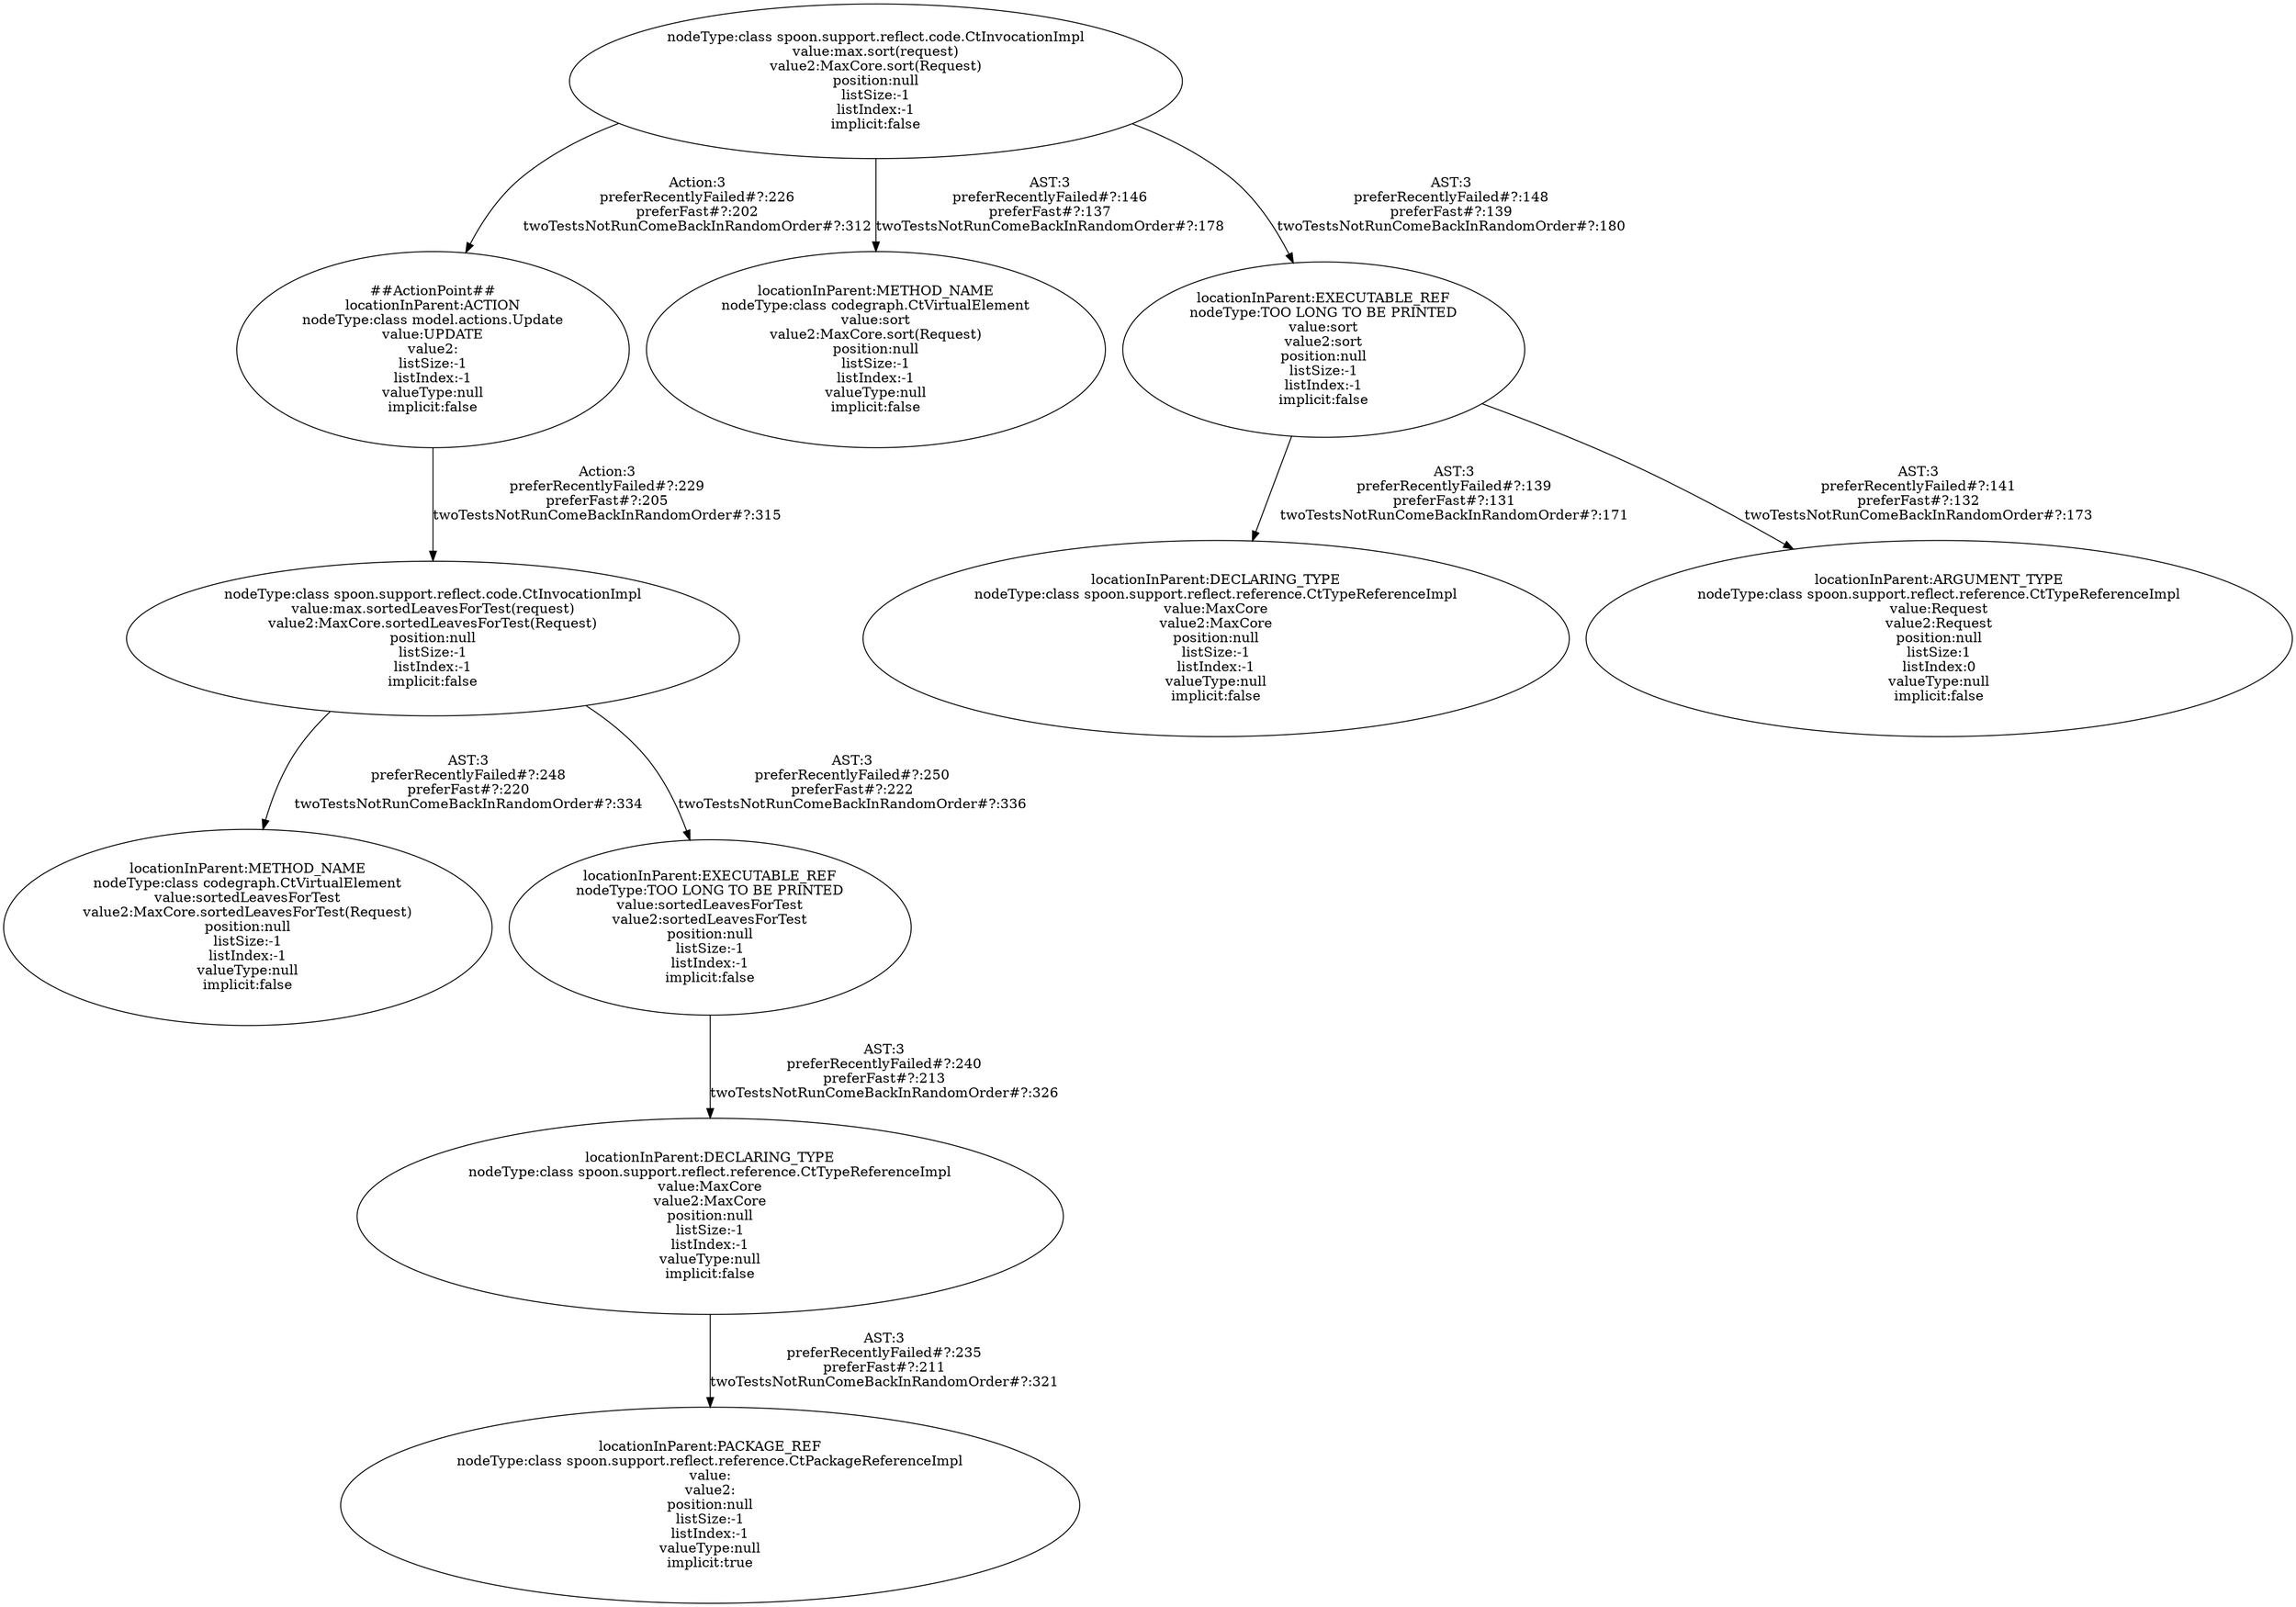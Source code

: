 digraph "Pattern" {
0 [label="##ActionPoint##
locationInParent:ACTION
nodeType:class model.actions.Update
value:UPDATE
value2:
listSize:-1
listIndex:-1
valueType:null
implicit:false" shape=ellipse]
1 [label="nodeType:class spoon.support.reflect.code.CtInvocationImpl
value:max.sort(request)
value2:MaxCore.sort(Request)
position:null
listSize:-1
listIndex:-1
implicit:false" shape=ellipse]
2 [label="locationInParent:METHOD_NAME
nodeType:class codegraph.CtVirtualElement
value:sort
value2:MaxCore.sort(Request)
position:null
listSize:-1
listIndex:-1
valueType:null
implicit:false" shape=ellipse]
3 [label="locationInParent:EXECUTABLE_REF
nodeType:TOO LONG TO BE PRINTED
value:sort
value2:sort
position:null
listSize:-1
listIndex:-1
implicit:false" shape=ellipse]
4 [label="locationInParent:DECLARING_TYPE
nodeType:class spoon.support.reflect.reference.CtTypeReferenceImpl
value:MaxCore
value2:MaxCore
position:null
listSize:-1
listIndex:-1
valueType:null
implicit:false" shape=ellipse]
5 [label="locationInParent:ARGUMENT_TYPE
nodeType:class spoon.support.reflect.reference.CtTypeReferenceImpl
value:Request
value2:Request
position:null
listSize:1
listIndex:0
valueType:null
implicit:false" shape=ellipse]
6 [label="nodeType:class spoon.support.reflect.code.CtInvocationImpl
value:max.sortedLeavesForTest(request)
value2:MaxCore.sortedLeavesForTest(Request)
position:null
listSize:-1
listIndex:-1
implicit:false" shape=ellipse]
7 [label="locationInParent:METHOD_NAME
nodeType:class codegraph.CtVirtualElement
value:sortedLeavesForTest
value2:MaxCore.sortedLeavesForTest(Request)
position:null
listSize:-1
listIndex:-1
valueType:null
implicit:false" shape=ellipse]
8 [label="locationInParent:EXECUTABLE_REF
nodeType:TOO LONG TO BE PRINTED
value:sortedLeavesForTest
value2:sortedLeavesForTest
position:null
listSize:-1
listIndex:-1
implicit:false" shape=ellipse]
9 [label="locationInParent:DECLARING_TYPE
nodeType:class spoon.support.reflect.reference.CtTypeReferenceImpl
value:MaxCore
value2:MaxCore
position:null
listSize:-1
listIndex:-1
valueType:null
implicit:false" shape=ellipse]
10 [label="locationInParent:PACKAGE_REF
nodeType:class spoon.support.reflect.reference.CtPackageReferenceImpl
value:
value2:
position:null
listSize:-1
listIndex:-1
valueType:null
implicit:true" shape=ellipse]
0 -> 6 [label="Action:3
preferRecentlyFailed#?:229
preferFast#?:205
twoTestsNotRunComeBackInRandomOrder#?:315"];
1 -> 0 [label="Action:3
preferRecentlyFailed#?:226
preferFast#?:202
twoTestsNotRunComeBackInRandomOrder#?:312"];
1 -> 2 [label="AST:3
preferRecentlyFailed#?:146
preferFast#?:137
twoTestsNotRunComeBackInRandomOrder#?:178"];
1 -> 3 [label="AST:3
preferRecentlyFailed#?:148
preferFast#?:139
twoTestsNotRunComeBackInRandomOrder#?:180"];
3 -> 4 [label="AST:3
preferRecentlyFailed#?:139
preferFast#?:131
twoTestsNotRunComeBackInRandomOrder#?:171"];
3 -> 5 [label="AST:3
preferRecentlyFailed#?:141
preferFast#?:132
twoTestsNotRunComeBackInRandomOrder#?:173"];
6 -> 7 [label="AST:3
preferRecentlyFailed#?:248
preferFast#?:220
twoTestsNotRunComeBackInRandomOrder#?:334"];
6 -> 8 [label="AST:3
preferRecentlyFailed#?:250
preferFast#?:222
twoTestsNotRunComeBackInRandomOrder#?:336"];
8 -> 9 [label="AST:3
preferRecentlyFailed#?:240
preferFast#?:213
twoTestsNotRunComeBackInRandomOrder#?:326"];
9 -> 10 [label="AST:3
preferRecentlyFailed#?:235
preferFast#?:211
twoTestsNotRunComeBackInRandomOrder#?:321"];
}